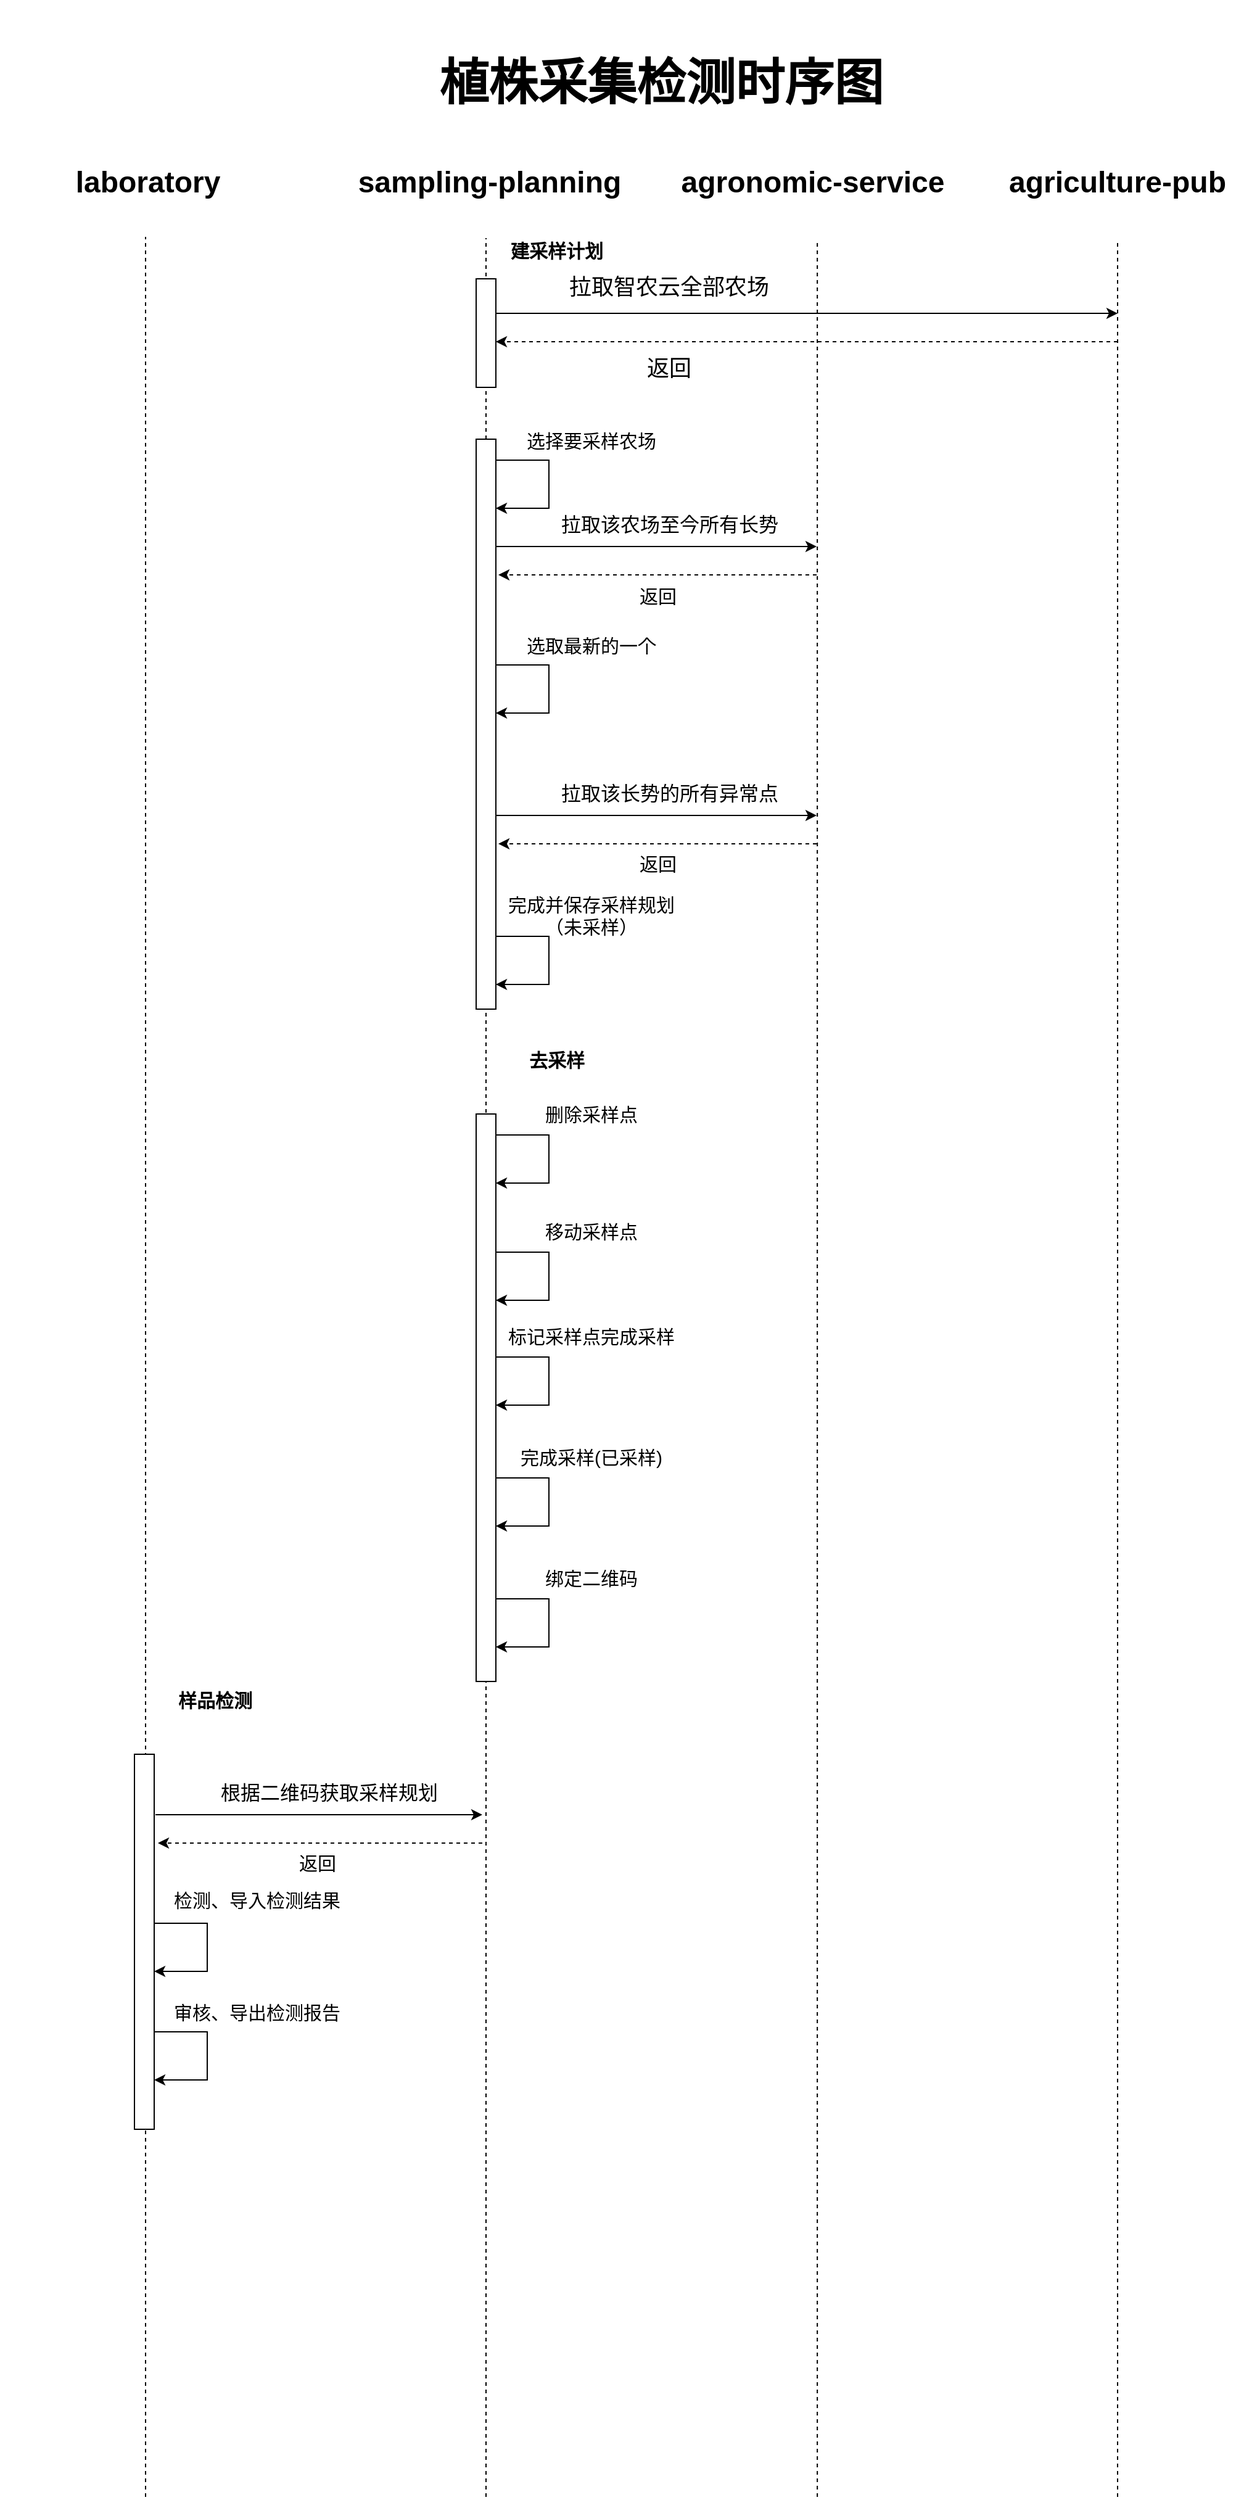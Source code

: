 <mxfile version="28.1.0">
  <diagram name="第 1 页" id="HEAbph3sUWfqRwcuv7hl">
    <mxGraphModel dx="2437" dy="2809" grid="0" gridSize="10" guides="1" tooltips="1" connect="1" arrows="1" fold="1" page="0" pageScale="1" pageWidth="827" pageHeight="1169" math="0" shadow="0">
      <root>
        <mxCell id="0" />
        <mxCell id="1" parent="0" />
        <mxCell id="rphOo0Vk9jjCKU_iD-gh-1" value="" style="endArrow=none;dashed=1;html=1;rounded=0;" edge="1" parent="1">
          <mxGeometry width="50" height="50" relative="1" as="geometry">
            <mxPoint x="132" y="700" as="sourcePoint" />
            <mxPoint x="132" y="-1131" as="targetPoint" />
          </mxGeometry>
        </mxCell>
        <mxCell id="rphOo0Vk9jjCKU_iD-gh-2" value="" style="endArrow=none;dashed=1;html=1;rounded=0;" edge="1" parent="1">
          <mxGeometry width="50" height="50" relative="1" as="geometry">
            <mxPoint x="400.58" y="700" as="sourcePoint" />
            <mxPoint x="400.58" y="-1129" as="targetPoint" />
          </mxGeometry>
        </mxCell>
        <mxCell id="rphOo0Vk9jjCKU_iD-gh-3" value="&lt;font style=&quot;font-size: 24px;&quot;&gt;sampling-planning&lt;/font&gt;" style="text;html=1;align=center;verticalAlign=middle;whiteSpace=wrap;rounded=0;fontStyle=1;fontSize=29;" vertex="1" parent="1">
          <mxGeometry x="15" y="-1193" width="240" height="30" as="geometry" />
        </mxCell>
        <mxCell id="rphOo0Vk9jjCKU_iD-gh-4" value="&lt;font style=&quot;font-size: 24px;&quot;&gt;agronomic-service&lt;/font&gt;" style="text;html=1;align=center;verticalAlign=middle;whiteSpace=wrap;rounded=0;fontStyle=1;fontSize=29;" vertex="1" parent="1">
          <mxGeometry x="287" y="-1193" width="220" height="30" as="geometry" />
        </mxCell>
        <mxCell id="rphOo0Vk9jjCKU_iD-gh-7" value="" style="endArrow=none;dashed=1;html=1;rounded=0;" edge="1" parent="1">
          <mxGeometry width="50" height="50" relative="1" as="geometry">
            <mxPoint x="644" y="700" as="sourcePoint" />
            <mxPoint x="644" y="-1129" as="targetPoint" />
          </mxGeometry>
        </mxCell>
        <mxCell id="rphOo0Vk9jjCKU_iD-gh-8" value="&lt;font style=&quot;font-size: 24px;&quot;&gt;agriculture-pub&lt;/font&gt;" style="text;html=1;align=center;verticalAlign=middle;whiteSpace=wrap;rounded=0;fontStyle=1;fontSize=29;" vertex="1" parent="1">
          <mxGeometry x="549" y="-1193" width="190" height="30" as="geometry" />
        </mxCell>
        <mxCell id="rphOo0Vk9jjCKU_iD-gh-12" value="" style="endArrow=classic;html=1;rounded=0;" edge="1" parent="1">
          <mxGeometry width="50" height="50" relative="1" as="geometry">
            <mxPoint x="134" y="-1070" as="sourcePoint" />
            <mxPoint x="644" y="-1070" as="targetPoint" />
          </mxGeometry>
        </mxCell>
        <mxCell id="rphOo0Vk9jjCKU_iD-gh-13" value="&lt;font style=&quot;font-size: 18px;&quot;&gt;拉取智农云全部农场&lt;/font&gt;" style="text;html=1;align=center;verticalAlign=middle;whiteSpace=wrap;rounded=0;" vertex="1" parent="1">
          <mxGeometry x="193" y="-1106" width="175" height="30" as="geometry" />
        </mxCell>
        <mxCell id="rphOo0Vk9jjCKU_iD-gh-14" value="" style="endArrow=none;dashed=1;html=1;rounded=0;" edge="1" parent="1">
          <mxGeometry width="50" height="50" relative="1" as="geometry">
            <mxPoint x="-144" y="700" as="sourcePoint" />
            <mxPoint x="-144" y="-1132" as="targetPoint" />
          </mxGeometry>
        </mxCell>
        <mxCell id="rphOo0Vk9jjCKU_iD-gh-15" value="&lt;font style=&quot;font-size: 24px;&quot;&gt;laboratory&lt;/font&gt;" style="text;html=1;align=center;verticalAlign=middle;whiteSpace=wrap;rounded=0;fontStyle=1;fontSize=29;" vertex="1" parent="1">
          <mxGeometry x="-262" y="-1193" width="240" height="30" as="geometry" />
        </mxCell>
        <mxCell id="rphOo0Vk9jjCKU_iD-gh-17" value="" style="endArrow=classic;html=1;rounded=0;dashed=1;" edge="1" parent="1">
          <mxGeometry width="50" height="50" relative="1" as="geometry">
            <mxPoint x="644" y="-1047" as="sourcePoint" />
            <mxPoint x="140" y="-1047" as="targetPoint" />
          </mxGeometry>
        </mxCell>
        <mxCell id="rphOo0Vk9jjCKU_iD-gh-18" value="&lt;span style=&quot;font-size: 18px;&quot;&gt;返回&lt;/span&gt;" style="text;html=1;align=center;verticalAlign=middle;whiteSpace=wrap;rounded=0;" vertex="1" parent="1">
          <mxGeometry x="193" y="-1040" width="175" height="30" as="geometry" />
        </mxCell>
        <mxCell id="rphOo0Vk9jjCKU_iD-gh-19" value="" style="rounded=0;whiteSpace=wrap;html=1;" vertex="1" parent="1">
          <mxGeometry x="124" y="-1098" width="16" height="88" as="geometry" />
        </mxCell>
        <mxCell id="rphOo0Vk9jjCKU_iD-gh-20" value="" style="rounded=0;whiteSpace=wrap;html=1;" vertex="1" parent="1">
          <mxGeometry x="124" y="-968" width="16" height="462" as="geometry" />
        </mxCell>
        <mxCell id="rphOo0Vk9jjCKU_iD-gh-22" value="" style="endArrow=classic;html=1;rounded=0;" edge="1" parent="1">
          <mxGeometry width="50" height="50" relative="1" as="geometry">
            <mxPoint x="140" y="-951" as="sourcePoint" />
            <mxPoint x="140" y="-912" as="targetPoint" />
            <Array as="points">
              <mxPoint x="183" y="-951" />
              <mxPoint x="183" y="-912" />
            </Array>
          </mxGeometry>
        </mxCell>
        <mxCell id="rphOo0Vk9jjCKU_iD-gh-23" value="&lt;font style=&quot;font-size: 15px;&quot;&gt;选择要采样农场&lt;/font&gt;" style="text;html=1;align=center;verticalAlign=middle;whiteSpace=wrap;rounded=0;" vertex="1" parent="1">
          <mxGeometry x="130" y="-982" width="175" height="30" as="geometry" />
        </mxCell>
        <mxCell id="rphOo0Vk9jjCKU_iD-gh-24" value="" style="endArrow=classic;html=1;rounded=0;" edge="1" parent="1">
          <mxGeometry width="50" height="50" relative="1" as="geometry">
            <mxPoint x="140" y="-881" as="sourcePoint" />
            <mxPoint x="400" y="-881" as="targetPoint" />
          </mxGeometry>
        </mxCell>
        <mxCell id="rphOo0Vk9jjCKU_iD-gh-25" value="&lt;font&gt;拉取该农场至今所有长势&lt;/font&gt;" style="text;html=1;align=center;verticalAlign=middle;whiteSpace=wrap;rounded=0;fontSize=16;" vertex="1" parent="1">
          <mxGeometry x="183.5" y="-914" width="194" height="30" as="geometry" />
        </mxCell>
        <mxCell id="rphOo0Vk9jjCKU_iD-gh-26" value="" style="endArrow=classic;html=1;rounded=0;dashed=1;" edge="1" parent="1">
          <mxGeometry width="50" height="50" relative="1" as="geometry">
            <mxPoint x="400" y="-858" as="sourcePoint" />
            <mxPoint x="142" y="-858" as="targetPoint" />
          </mxGeometry>
        </mxCell>
        <mxCell id="rphOo0Vk9jjCKU_iD-gh-27" value="&lt;span style=&quot;font-size: 15px;&quot;&gt;返回&lt;/span&gt;" style="text;html=1;align=center;verticalAlign=middle;whiteSpace=wrap;rounded=0;" vertex="1" parent="1">
          <mxGeometry x="183.5" y="-856" width="175" height="30" as="geometry" />
        </mxCell>
        <mxCell id="rphOo0Vk9jjCKU_iD-gh-29" value="" style="endArrow=classic;html=1;rounded=0;" edge="1" parent="1">
          <mxGeometry width="50" height="50" relative="1" as="geometry">
            <mxPoint x="140" y="-785" as="sourcePoint" />
            <mxPoint x="140" y="-746" as="targetPoint" />
            <Array as="points">
              <mxPoint x="183" y="-785" />
              <mxPoint x="183" y="-746" />
            </Array>
          </mxGeometry>
        </mxCell>
        <mxCell id="rphOo0Vk9jjCKU_iD-gh-30" value="&lt;font style=&quot;font-size: 15px;&quot;&gt;选取最新的一个&lt;/font&gt;" style="text;html=1;align=center;verticalAlign=middle;whiteSpace=wrap;rounded=0;" vertex="1" parent="1">
          <mxGeometry x="130" y="-816" width="175" height="30" as="geometry" />
        </mxCell>
        <mxCell id="rphOo0Vk9jjCKU_iD-gh-31" value="" style="endArrow=classic;html=1;rounded=0;" edge="1" parent="1">
          <mxGeometry width="50" height="50" relative="1" as="geometry">
            <mxPoint x="140" y="-663" as="sourcePoint" />
            <mxPoint x="400" y="-663" as="targetPoint" />
          </mxGeometry>
        </mxCell>
        <mxCell id="rphOo0Vk9jjCKU_iD-gh-32" value="&lt;font&gt;拉取该长势的所有异常点&lt;/font&gt;" style="text;html=1;align=center;verticalAlign=middle;whiteSpace=wrap;rounded=0;fontSize=16;" vertex="1" parent="1">
          <mxGeometry x="183.5" y="-696" width="194" height="30" as="geometry" />
        </mxCell>
        <mxCell id="rphOo0Vk9jjCKU_iD-gh-33" value="" style="endArrow=classic;html=1;rounded=0;dashed=1;" edge="1" parent="1">
          <mxGeometry width="50" height="50" relative="1" as="geometry">
            <mxPoint x="400" y="-640" as="sourcePoint" />
            <mxPoint x="142" y="-640" as="targetPoint" />
          </mxGeometry>
        </mxCell>
        <mxCell id="rphOo0Vk9jjCKU_iD-gh-34" value="&lt;span style=&quot;font-size: 15px;&quot;&gt;返回&lt;/span&gt;" style="text;html=1;align=center;verticalAlign=middle;whiteSpace=wrap;rounded=0;" vertex="1" parent="1">
          <mxGeometry x="183.5" y="-639" width="175" height="30" as="geometry" />
        </mxCell>
        <mxCell id="rphOo0Vk9jjCKU_iD-gh-35" value="" style="endArrow=classic;html=1;rounded=0;" edge="1" parent="1">
          <mxGeometry width="50" height="50" relative="1" as="geometry">
            <mxPoint x="140" y="-565" as="sourcePoint" />
            <mxPoint x="140" y="-526" as="targetPoint" />
            <Array as="points">
              <mxPoint x="183" y="-565" />
              <mxPoint x="183" y="-526" />
            </Array>
          </mxGeometry>
        </mxCell>
        <mxCell id="rphOo0Vk9jjCKU_iD-gh-36" value="&lt;font style=&quot;font-size: 15px;&quot;&gt;完成并保存采样规划&lt;/font&gt;&lt;div&gt;&lt;font style=&quot;font-size: 15px;&quot;&gt;（未采样）&lt;/font&gt;&lt;/div&gt;" style="text;html=1;align=center;verticalAlign=middle;whiteSpace=wrap;rounded=0;" vertex="1" parent="1">
          <mxGeometry x="130" y="-597" width="175" height="30" as="geometry" />
        </mxCell>
        <mxCell id="rphOo0Vk9jjCKU_iD-gh-37" value="" style="rounded=0;whiteSpace=wrap;html=1;" vertex="1" parent="1">
          <mxGeometry x="124" y="-421" width="16" height="460" as="geometry" />
        </mxCell>
        <mxCell id="rphOo0Vk9jjCKU_iD-gh-38" value="" style="endArrow=classic;html=1;rounded=0;" edge="1" parent="1">
          <mxGeometry width="50" height="50" relative="1" as="geometry">
            <mxPoint x="140" y="-404" as="sourcePoint" />
            <mxPoint x="140" y="-365" as="targetPoint" />
            <Array as="points">
              <mxPoint x="183" y="-404" />
              <mxPoint x="183" y="-365" />
            </Array>
          </mxGeometry>
        </mxCell>
        <mxCell id="rphOo0Vk9jjCKU_iD-gh-39" value="&lt;span&gt;去采样&lt;/span&gt;" style="text;html=1;align=center;verticalAlign=middle;whiteSpace=wrap;rounded=0;fontStyle=1;fontSize=15;" vertex="1" parent="1">
          <mxGeometry x="102" y="-480" width="175" height="30" as="geometry" />
        </mxCell>
        <mxCell id="rphOo0Vk9jjCKU_iD-gh-40" value="&lt;span&gt;建采样计划&lt;/span&gt;" style="text;html=1;align=center;verticalAlign=middle;whiteSpace=wrap;rounded=0;fontStyle=1;fontSize=15;" vertex="1" parent="1">
          <mxGeometry x="102" y="-1136" width="175" height="30" as="geometry" />
        </mxCell>
        <mxCell id="rphOo0Vk9jjCKU_iD-gh-41" value="&lt;span style=&quot;font-size: 15px;&quot;&gt;删除采样点&lt;/span&gt;" style="text;html=1;align=center;verticalAlign=middle;whiteSpace=wrap;rounded=0;" vertex="1" parent="1">
          <mxGeometry x="130" y="-436" width="175" height="30" as="geometry" />
        </mxCell>
        <mxCell id="rphOo0Vk9jjCKU_iD-gh-42" value="" style="endArrow=classic;html=1;rounded=0;" edge="1" parent="1">
          <mxGeometry width="50" height="50" relative="1" as="geometry">
            <mxPoint x="140" y="-309" as="sourcePoint" />
            <mxPoint x="140" y="-270" as="targetPoint" />
            <Array as="points">
              <mxPoint x="183" y="-309" />
              <mxPoint x="183" y="-270" />
            </Array>
          </mxGeometry>
        </mxCell>
        <mxCell id="rphOo0Vk9jjCKU_iD-gh-43" value="&lt;span style=&quot;font-size: 15px;&quot;&gt;移动采样点&lt;/span&gt;" style="text;html=1;align=center;verticalAlign=middle;whiteSpace=wrap;rounded=0;" vertex="1" parent="1">
          <mxGeometry x="130" y="-341" width="175" height="30" as="geometry" />
        </mxCell>
        <mxCell id="rphOo0Vk9jjCKU_iD-gh-44" value="" style="endArrow=classic;html=1;rounded=0;" edge="1" parent="1">
          <mxGeometry width="50" height="50" relative="1" as="geometry">
            <mxPoint x="140" y="-224" as="sourcePoint" />
            <mxPoint x="140" y="-185" as="targetPoint" />
            <Array as="points">
              <mxPoint x="183" y="-224" />
              <mxPoint x="183" y="-185" />
            </Array>
          </mxGeometry>
        </mxCell>
        <mxCell id="rphOo0Vk9jjCKU_iD-gh-45" value="&lt;span style=&quot;font-size: 15px;&quot;&gt;标记采样点完成采样&lt;/span&gt;" style="text;html=1;align=center;verticalAlign=middle;whiteSpace=wrap;rounded=0;" vertex="1" parent="1">
          <mxGeometry x="130" y="-256" width="175" height="30" as="geometry" />
        </mxCell>
        <mxCell id="rphOo0Vk9jjCKU_iD-gh-46" value="" style="endArrow=classic;html=1;rounded=0;" edge="1" parent="1">
          <mxGeometry width="50" height="50" relative="1" as="geometry">
            <mxPoint x="140" y="-126" as="sourcePoint" />
            <mxPoint x="140" y="-87" as="targetPoint" />
            <Array as="points">
              <mxPoint x="183" y="-126" />
              <mxPoint x="183" y="-87" />
            </Array>
          </mxGeometry>
        </mxCell>
        <mxCell id="rphOo0Vk9jjCKU_iD-gh-47" value="&lt;span style=&quot;font-size: 15px;&quot;&gt;完成采样(&lt;/span&gt;&lt;span style=&quot;font-size: 15px; background-color: transparent; color: light-dark(rgb(0, 0, 0), rgb(255, 255, 255));&quot;&gt;已采样)&lt;/span&gt;" style="text;html=1;align=center;verticalAlign=middle;whiteSpace=wrap;rounded=0;" vertex="1" parent="1">
          <mxGeometry x="130" y="-158" width="175" height="30" as="geometry" />
        </mxCell>
        <mxCell id="rphOo0Vk9jjCKU_iD-gh-48" value="" style="endArrow=classic;html=1;rounded=0;" edge="1" parent="1">
          <mxGeometry width="50" height="50" relative="1" as="geometry">
            <mxPoint x="140" y="-28" as="sourcePoint" />
            <mxPoint x="140" y="11" as="targetPoint" />
            <Array as="points">
              <mxPoint x="183" y="-28" />
              <mxPoint x="183" y="11" />
            </Array>
          </mxGeometry>
        </mxCell>
        <mxCell id="rphOo0Vk9jjCKU_iD-gh-49" value="&lt;span style=&quot;font-size: 15px;&quot;&gt;绑定二维码&lt;/span&gt;" style="text;html=1;align=center;verticalAlign=middle;whiteSpace=wrap;rounded=0;" vertex="1" parent="1">
          <mxGeometry x="130" y="-60" width="175" height="30" as="geometry" />
        </mxCell>
        <mxCell id="rphOo0Vk9jjCKU_iD-gh-50" value="" style="rounded=0;whiteSpace=wrap;html=1;" vertex="1" parent="1">
          <mxGeometry x="-153" y="98" width="16" height="304" as="geometry" />
        </mxCell>
        <mxCell id="rphOo0Vk9jjCKU_iD-gh-51" value="&lt;span&gt;样品检测&lt;/span&gt;" style="text;html=1;align=center;verticalAlign=middle;whiteSpace=wrap;rounded=0;fontStyle=1;fontSize=15;" vertex="1" parent="1">
          <mxGeometry x="-175" y="39" width="175" height="30" as="geometry" />
        </mxCell>
        <mxCell id="rphOo0Vk9jjCKU_iD-gh-52" value="" style="endArrow=classic;html=1;rounded=0;" edge="1" parent="1">
          <mxGeometry width="50" height="50" relative="1" as="geometry">
            <mxPoint x="-136" y="147" as="sourcePoint" />
            <mxPoint x="129" y="147" as="targetPoint" />
          </mxGeometry>
        </mxCell>
        <mxCell id="rphOo0Vk9jjCKU_iD-gh-53" value="&lt;font&gt;根据二维码获取采样规划&lt;/font&gt;" style="text;html=1;align=center;verticalAlign=middle;whiteSpace=wrap;rounded=0;fontSize=16;" vertex="1" parent="1">
          <mxGeometry x="-92.5" y="114" width="194" height="30" as="geometry" />
        </mxCell>
        <mxCell id="rphOo0Vk9jjCKU_iD-gh-54" value="" style="endArrow=classic;html=1;rounded=0;dashed=1;" edge="1" parent="1">
          <mxGeometry width="50" height="50" relative="1" as="geometry">
            <mxPoint x="129" y="170" as="sourcePoint" />
            <mxPoint x="-134" y="170" as="targetPoint" />
          </mxGeometry>
        </mxCell>
        <mxCell id="rphOo0Vk9jjCKU_iD-gh-55" value="&lt;span style=&quot;font-size: 15px;&quot;&gt;返回&lt;/span&gt;" style="text;html=1;align=center;verticalAlign=middle;whiteSpace=wrap;rounded=0;" vertex="1" parent="1">
          <mxGeometry x="-92.5" y="171" width="175" height="30" as="geometry" />
        </mxCell>
        <mxCell id="rphOo0Vk9jjCKU_iD-gh-56" value="" style="endArrow=classic;html=1;rounded=0;" edge="1" parent="1">
          <mxGeometry width="50" height="50" relative="1" as="geometry">
            <mxPoint x="-137" y="323" as="sourcePoint" />
            <mxPoint x="-137" y="362" as="targetPoint" />
            <Array as="points">
              <mxPoint x="-94" y="323" />
              <mxPoint x="-94" y="362" />
            </Array>
          </mxGeometry>
        </mxCell>
        <mxCell id="rphOo0Vk9jjCKU_iD-gh-57" value="&lt;span style=&quot;font-size: 15px;&quot;&gt;审核、导出检测报告&lt;/span&gt;" style="text;html=1;align=center;verticalAlign=middle;whiteSpace=wrap;rounded=0;" vertex="1" parent="1">
          <mxGeometry x="-141" y="292" width="175" height="30" as="geometry" />
        </mxCell>
        <mxCell id="rphOo0Vk9jjCKU_iD-gh-60" value="" style="endArrow=classic;html=1;rounded=0;" edge="1" parent="1">
          <mxGeometry width="50" height="50" relative="1" as="geometry">
            <mxPoint x="-137" y="235" as="sourcePoint" />
            <mxPoint x="-137" y="274" as="targetPoint" />
            <Array as="points">
              <mxPoint x="-94" y="235" />
              <mxPoint x="-94" y="274" />
            </Array>
          </mxGeometry>
        </mxCell>
        <mxCell id="rphOo0Vk9jjCKU_iD-gh-61" value="&lt;span style=&quot;font-size: 15px;&quot;&gt;检测、&lt;/span&gt;&lt;span style=&quot;font-size: 15px;&quot;&gt;导入检测结果&lt;/span&gt;" style="text;html=1;align=center;verticalAlign=middle;whiteSpace=wrap;rounded=0;" vertex="1" parent="1">
          <mxGeometry x="-141" y="201" width="175" height="30" as="geometry" />
        </mxCell>
        <mxCell id="rphOo0Vk9jjCKU_iD-gh-62" value="&lt;b&gt;&lt;font style=&quot;font-size: 40px;&quot;&gt;植株采集检测时序图&lt;/font&gt;&lt;/b&gt;" style="text;html=1;align=center;verticalAlign=middle;whiteSpace=wrap;rounded=0;" vertex="1" parent="1">
          <mxGeometry x="82.5" y="-1324" width="381.75" height="131" as="geometry" />
        </mxCell>
      </root>
    </mxGraphModel>
  </diagram>
</mxfile>
